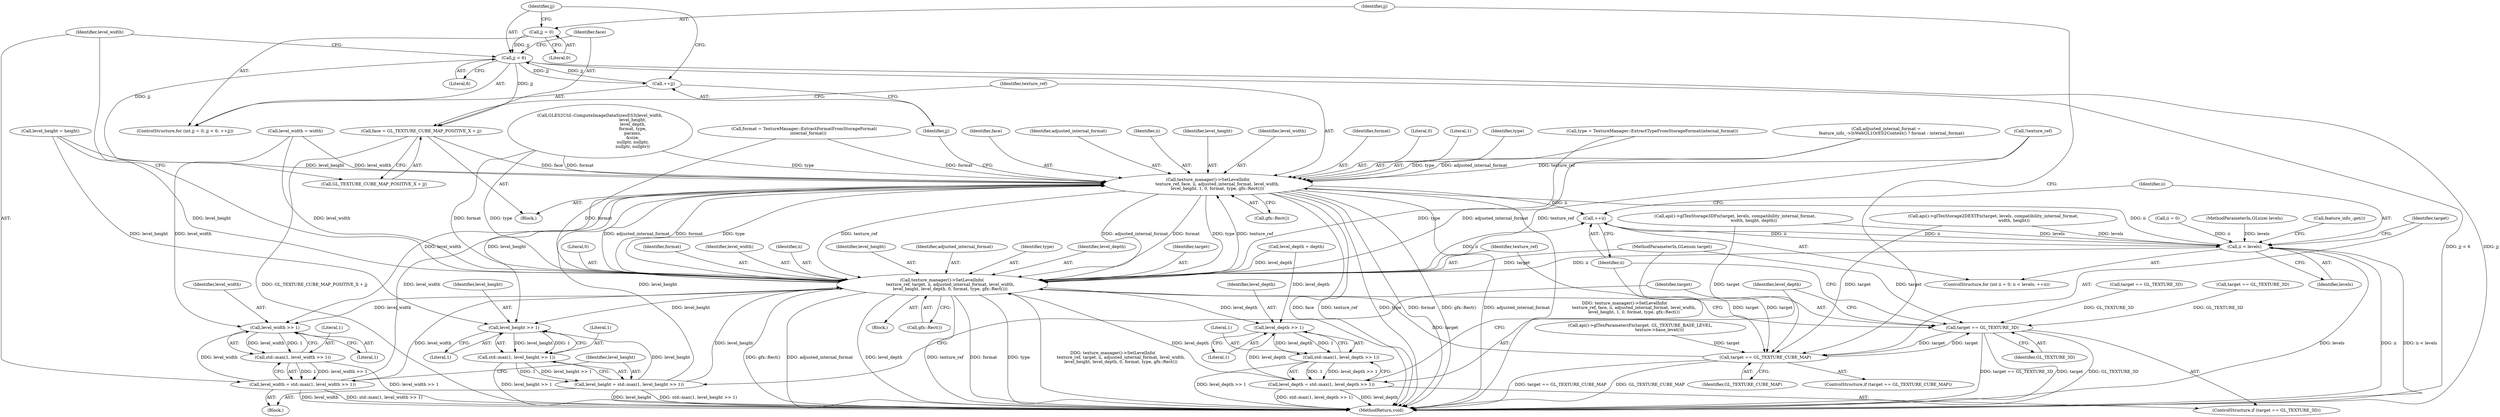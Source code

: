 digraph "0_Chrome_385508dc888ef15d272cdd2705b17996abc519d6_0@integer" {
"1000453" [label="(Call,face = GL_TEXTURE_CUBE_MAP_POSITIVE_X + jj)"];
"1000446" [label="(Call,jj < 6)"];
"1000449" [label="(Call,++jj)"];
"1000443" [label="(Call,jj = 0)"];
"1000458" [label="(Call,texture_manager()->SetLevelInfo(\n              texture_ref, face, ii, adjusted_internal_format, level_width,\n              level_height, 1, 0, format, type, gfx::Rect()))"];
"1000433" [label="(Call,++ii)"];
"1000430" [label="(Call,ii < levels)"];
"1000472" [label="(Call,texture_manager()->SetLevelInfo(\n            texture_ref, target, ii, adjusted_internal_format, level_width,\n            level_height, level_depth, 0, format, type, gfx::Rect()))"];
"1000488" [label="(Call,level_width >> 1)"];
"1000486" [label="(Call,std::max(1, level_width >> 1))"];
"1000484" [label="(Call,level_width = std::max(1, level_width >> 1))"];
"1000495" [label="(Call,level_height >> 1)"];
"1000493" [label="(Call,std::max(1, level_height >> 1))"];
"1000491" [label="(Call,level_height = std::max(1, level_height >> 1))"];
"1000499" [label="(Call,target == GL_TEXTURE_3D)"];
"1000437" [label="(Call,target == GL_TEXTURE_CUBE_MAP)"];
"1000506" [label="(Call,level_depth >> 1)"];
"1000504" [label="(Call,std::max(1, level_depth >> 1))"];
"1000502" [label="(Call,level_depth = std::max(1, level_depth >> 1))"];
"1000480" [label="(Literal,0)"];
"1000487" [label="(Literal,1)"];
"1000458" [label="(Call,texture_manager()->SetLevelInfo(\n              texture_ref, face, ii, adjusted_internal_format, level_width,\n              level_height, 1, 0, format, type, gfx::Rect()))"];
"1000436" [label="(ControlStructure,if (target == GL_TEXTURE_CUBE_MAP))"];
"1000415" [label="(Call,level_depth = depth)"];
"1000467" [label="(Identifier,format)"];
"1000489" [label="(Identifier,level_width)"];
"1000386" [label="(Call,api()->glTexStorage3DFn(target, levels, compatibility_internal_format,\n                            width, height, depth))"];
"1000499" [label="(Call,target == GL_TEXTURE_3D)"];
"1000432" [label="(Identifier,levels)"];
"1000401" [label="(Call,api()->glTexParameteriFn(target, GL_TEXTURE_BASE_LEVEL,\n                             texture->base_level()))"];
"1000434" [label="(Identifier,ii)"];
"1000433" [label="(Call,++ii)"];
"1000492" [label="(Identifier,level_height)"];
"1000451" [label="(Block,)"];
"1000466" [label="(Literal,0)"];
"1000279" [label="(Call,GLES2Util::ComputeImageDataSizesES3(level_width,\n                                                 level_height,\n                                                 level_depth,\n                                                 format, type,\n                                                 params,\n                                                 &size,\n                                                 nullptr, nullptr,\n                                                 nullptr, nullptr))"];
"1000454" [label="(Identifier,face)"];
"1000469" [label="(Call,gfx::Rect())"];
"1000465" [label="(Literal,1)"];
"1000481" [label="(Identifier,format)"];
"1000494" [label="(Literal,1)"];
"1000411" [label="(Call,level_height = height)"];
"1000513" [label="(MethodReturn,void)"];
"1000446" [label="(Call,jj < 6)"];
"1000102" [label="(MethodParameterIn,GLsizei levels)"];
"1000486" [label="(Call,std::max(1, level_width >> 1))"];
"1000453" [label="(Call,face = GL_TEXTURE_CUBE_MAP_POSITIVE_X + jj)"];
"1000101" [label="(MethodParameterIn,GLenum target)"];
"1000471" [label="(Block,)"];
"1000407" [label="(Call,level_width = width)"];
"1000425" [label="(ControlStructure,for (int ii = 0; ii < levels; ++ii))"];
"1000484" [label="(Call,level_width = std::max(1, level_width >> 1))"];
"1000501" [label="(Identifier,GL_TEXTURE_3D)"];
"1000468" [label="(Identifier,type)"];
"1000435" [label="(Block,)"];
"1000445" [label="(Literal,0)"];
"1000498" [label="(ControlStructure,if (target == GL_TEXTURE_3D))"];
"1000212" [label="(Call,format = TextureManager::ExtractFormatFromStorageFormat(\n      internal_format))"];
"1000493" [label="(Call,std::max(1, level_height >> 1))"];
"1000510" [label="(Call,feature_info_.get())"];
"1000473" [label="(Identifier,texture_ref)"];
"1000496" [label="(Identifier,level_height)"];
"1000128" [label="(Call,target == GL_TEXTURE_3D)"];
"1000448" [label="(Literal,6)"];
"1000504" [label="(Call,std::max(1, level_depth >> 1))"];
"1000427" [label="(Call,ii = 0)"];
"1000491" [label="(Call,level_height = std::max(1, level_height >> 1))"];
"1000507" [label="(Identifier,level_depth)"];
"1000430" [label="(Call,ii < levels)"];
"1000500" [label="(Identifier,target)"];
"1000505" [label="(Literal,1)"];
"1000316" [label="(Call,target == GL_TEXTURE_3D)"];
"1000378" [label="(Call,api()->glTexStorage2DEXTFn(target, levels, compatibility_internal_format,\n                               width, height))"];
"1000485" [label="(Identifier,level_width)"];
"1000477" [label="(Identifier,level_width)"];
"1000475" [label="(Identifier,ii)"];
"1000490" [label="(Literal,1)"];
"1000431" [label="(Identifier,ii)"];
"1000460" [label="(Identifier,face)"];
"1000217" [label="(Call,type = TextureManager::ExtractTypeFromStorageFormat(internal_format))"];
"1000478" [label="(Identifier,level_height)"];
"1000455" [label="(Call,GL_TEXTURE_CUBE_MAP_POSITIVE_X + jj)"];
"1000438" [label="(Identifier,target)"];
"1000508" [label="(Literal,1)"];
"1000449" [label="(Call,++jj)"];
"1000502" [label="(Call,level_depth = std::max(1, level_depth >> 1))"];
"1000443" [label="(Call,jj = 0)"];
"1000483" [label="(Call,gfx::Rect())"];
"1000476" [label="(Identifier,adjusted_internal_format)"];
"1000482" [label="(Identifier,type)"];
"1000459" [label="(Identifier,texture_ref)"];
"1000462" [label="(Identifier,adjusted_internal_format)"];
"1000472" [label="(Call,texture_manager()->SetLevelInfo(\n            texture_ref, target, ii, adjusted_internal_format, level_width,\n            level_height, level_depth, 0, format, type, gfx::Rect()))"];
"1000461" [label="(Identifier,ii)"];
"1000464" [label="(Identifier,level_height)"];
"1000447" [label="(Identifier,jj)"];
"1000437" [label="(Call,target == GL_TEXTURE_CUBE_MAP)"];
"1000444" [label="(Identifier,jj)"];
"1000463" [label="(Identifier,level_width)"];
"1000506" [label="(Call,level_depth >> 1)"];
"1000439" [label="(Identifier,GL_TEXTURE_CUBE_MAP)"];
"1000497" [label="(Literal,1)"];
"1000479" [label="(Identifier,level_depth)"];
"1000450" [label="(Identifier,jj)"];
"1000503" [label="(Identifier,level_depth)"];
"1000419" [label="(Call,adjusted_internal_format =\n        feature_info_->IsWebGL1OrES2Context() ? format : internal_format)"];
"1000441" [label="(ControlStructure,for (int jj = 0; jj < 6; ++jj))"];
"1000488" [label="(Call,level_width >> 1)"];
"1000183" [label="(Call,!texture_ref)"];
"1000495" [label="(Call,level_height >> 1)"];
"1000474" [label="(Identifier,target)"];
"1000453" -> "1000451"  [label="AST: "];
"1000453" -> "1000455"  [label="CFG: "];
"1000454" -> "1000453"  [label="AST: "];
"1000455" -> "1000453"  [label="AST: "];
"1000459" -> "1000453"  [label="CFG: "];
"1000453" -> "1000513"  [label="DDG: GL_TEXTURE_CUBE_MAP_POSITIVE_X + jj"];
"1000446" -> "1000453"  [label="DDG: jj"];
"1000453" -> "1000458"  [label="DDG: face"];
"1000446" -> "1000441"  [label="AST: "];
"1000446" -> "1000448"  [label="CFG: "];
"1000447" -> "1000446"  [label="AST: "];
"1000448" -> "1000446"  [label="AST: "];
"1000454" -> "1000446"  [label="CFG: "];
"1000485" -> "1000446"  [label="CFG: "];
"1000446" -> "1000513"  [label="DDG: jj < 6"];
"1000446" -> "1000513"  [label="DDG: jj"];
"1000449" -> "1000446"  [label="DDG: jj"];
"1000443" -> "1000446"  [label="DDG: jj"];
"1000446" -> "1000449"  [label="DDG: jj"];
"1000446" -> "1000455"  [label="DDG: jj"];
"1000449" -> "1000441"  [label="AST: "];
"1000449" -> "1000450"  [label="CFG: "];
"1000450" -> "1000449"  [label="AST: "];
"1000447" -> "1000449"  [label="CFG: "];
"1000443" -> "1000441"  [label="AST: "];
"1000443" -> "1000445"  [label="CFG: "];
"1000444" -> "1000443"  [label="AST: "];
"1000445" -> "1000443"  [label="AST: "];
"1000447" -> "1000443"  [label="CFG: "];
"1000458" -> "1000451"  [label="AST: "];
"1000458" -> "1000469"  [label="CFG: "];
"1000459" -> "1000458"  [label="AST: "];
"1000460" -> "1000458"  [label="AST: "];
"1000461" -> "1000458"  [label="AST: "];
"1000462" -> "1000458"  [label="AST: "];
"1000463" -> "1000458"  [label="AST: "];
"1000464" -> "1000458"  [label="AST: "];
"1000465" -> "1000458"  [label="AST: "];
"1000466" -> "1000458"  [label="AST: "];
"1000467" -> "1000458"  [label="AST: "];
"1000468" -> "1000458"  [label="AST: "];
"1000469" -> "1000458"  [label="AST: "];
"1000450" -> "1000458"  [label="CFG: "];
"1000458" -> "1000513"  [label="DDG: face"];
"1000458" -> "1000513"  [label="DDG: texture_ref"];
"1000458" -> "1000513"  [label="DDG: type"];
"1000458" -> "1000513"  [label="DDG: format"];
"1000458" -> "1000513"  [label="DDG: gfx::Rect()"];
"1000458" -> "1000513"  [label="DDG: adjusted_internal_format"];
"1000458" -> "1000513"  [label="DDG: texture_manager()->SetLevelInfo(\n              texture_ref, face, ii, adjusted_internal_format, level_width,\n              level_height, 1, 0, format, type, gfx::Rect())"];
"1000458" -> "1000433"  [label="DDG: ii"];
"1000183" -> "1000458"  [label="DDG: texture_ref"];
"1000472" -> "1000458"  [label="DDG: texture_ref"];
"1000472" -> "1000458"  [label="DDG: adjusted_internal_format"];
"1000472" -> "1000458"  [label="DDG: format"];
"1000472" -> "1000458"  [label="DDG: type"];
"1000430" -> "1000458"  [label="DDG: ii"];
"1000419" -> "1000458"  [label="DDG: adjusted_internal_format"];
"1000407" -> "1000458"  [label="DDG: level_width"];
"1000484" -> "1000458"  [label="DDG: level_width"];
"1000411" -> "1000458"  [label="DDG: level_height"];
"1000491" -> "1000458"  [label="DDG: level_height"];
"1000212" -> "1000458"  [label="DDG: format"];
"1000279" -> "1000458"  [label="DDG: format"];
"1000279" -> "1000458"  [label="DDG: type"];
"1000217" -> "1000458"  [label="DDG: type"];
"1000458" -> "1000472"  [label="DDG: texture_ref"];
"1000458" -> "1000472"  [label="DDG: adjusted_internal_format"];
"1000458" -> "1000472"  [label="DDG: format"];
"1000458" -> "1000472"  [label="DDG: type"];
"1000458" -> "1000488"  [label="DDG: level_width"];
"1000458" -> "1000495"  [label="DDG: level_height"];
"1000433" -> "1000425"  [label="AST: "];
"1000433" -> "1000434"  [label="CFG: "];
"1000434" -> "1000433"  [label="AST: "];
"1000431" -> "1000433"  [label="CFG: "];
"1000433" -> "1000430"  [label="DDG: ii"];
"1000472" -> "1000433"  [label="DDG: ii"];
"1000430" -> "1000433"  [label="DDG: ii"];
"1000430" -> "1000425"  [label="AST: "];
"1000430" -> "1000432"  [label="CFG: "];
"1000431" -> "1000430"  [label="AST: "];
"1000432" -> "1000430"  [label="AST: "];
"1000438" -> "1000430"  [label="CFG: "];
"1000510" -> "1000430"  [label="CFG: "];
"1000430" -> "1000513"  [label="DDG: levels"];
"1000430" -> "1000513"  [label="DDG: ii"];
"1000430" -> "1000513"  [label="DDG: ii < levels"];
"1000427" -> "1000430"  [label="DDG: ii"];
"1000378" -> "1000430"  [label="DDG: levels"];
"1000386" -> "1000430"  [label="DDG: levels"];
"1000102" -> "1000430"  [label="DDG: levels"];
"1000430" -> "1000472"  [label="DDG: ii"];
"1000472" -> "1000471"  [label="AST: "];
"1000472" -> "1000483"  [label="CFG: "];
"1000473" -> "1000472"  [label="AST: "];
"1000474" -> "1000472"  [label="AST: "];
"1000475" -> "1000472"  [label="AST: "];
"1000476" -> "1000472"  [label="AST: "];
"1000477" -> "1000472"  [label="AST: "];
"1000478" -> "1000472"  [label="AST: "];
"1000479" -> "1000472"  [label="AST: "];
"1000480" -> "1000472"  [label="AST: "];
"1000481" -> "1000472"  [label="AST: "];
"1000482" -> "1000472"  [label="AST: "];
"1000483" -> "1000472"  [label="AST: "];
"1000485" -> "1000472"  [label="CFG: "];
"1000472" -> "1000513"  [label="DDG: texture_manager()->SetLevelInfo(\n            texture_ref, target, ii, adjusted_internal_format, level_width,\n            level_height, level_depth, 0, format, type, gfx::Rect())"];
"1000472" -> "1000513"  [label="DDG: gfx::Rect()"];
"1000472" -> "1000513"  [label="DDG: adjusted_internal_format"];
"1000472" -> "1000513"  [label="DDG: level_depth"];
"1000472" -> "1000513"  [label="DDG: texture_ref"];
"1000472" -> "1000513"  [label="DDG: format"];
"1000472" -> "1000513"  [label="DDG: type"];
"1000183" -> "1000472"  [label="DDG: texture_ref"];
"1000437" -> "1000472"  [label="DDG: target"];
"1000101" -> "1000472"  [label="DDG: target"];
"1000419" -> "1000472"  [label="DDG: adjusted_internal_format"];
"1000407" -> "1000472"  [label="DDG: level_width"];
"1000484" -> "1000472"  [label="DDG: level_width"];
"1000411" -> "1000472"  [label="DDG: level_height"];
"1000491" -> "1000472"  [label="DDG: level_height"];
"1000502" -> "1000472"  [label="DDG: level_depth"];
"1000415" -> "1000472"  [label="DDG: level_depth"];
"1000212" -> "1000472"  [label="DDG: format"];
"1000279" -> "1000472"  [label="DDG: format"];
"1000279" -> "1000472"  [label="DDG: type"];
"1000217" -> "1000472"  [label="DDG: type"];
"1000472" -> "1000488"  [label="DDG: level_width"];
"1000472" -> "1000495"  [label="DDG: level_height"];
"1000472" -> "1000499"  [label="DDG: target"];
"1000472" -> "1000506"  [label="DDG: level_depth"];
"1000488" -> "1000486"  [label="AST: "];
"1000488" -> "1000490"  [label="CFG: "];
"1000489" -> "1000488"  [label="AST: "];
"1000490" -> "1000488"  [label="AST: "];
"1000486" -> "1000488"  [label="CFG: "];
"1000488" -> "1000486"  [label="DDG: level_width"];
"1000488" -> "1000486"  [label="DDG: 1"];
"1000407" -> "1000488"  [label="DDG: level_width"];
"1000484" -> "1000488"  [label="DDG: level_width"];
"1000486" -> "1000484"  [label="AST: "];
"1000487" -> "1000486"  [label="AST: "];
"1000484" -> "1000486"  [label="CFG: "];
"1000486" -> "1000513"  [label="DDG: level_width >> 1"];
"1000486" -> "1000484"  [label="DDG: 1"];
"1000486" -> "1000484"  [label="DDG: level_width >> 1"];
"1000484" -> "1000435"  [label="AST: "];
"1000485" -> "1000484"  [label="AST: "];
"1000492" -> "1000484"  [label="CFG: "];
"1000484" -> "1000513"  [label="DDG: std::max(1, level_width >> 1)"];
"1000484" -> "1000513"  [label="DDG: level_width"];
"1000495" -> "1000493"  [label="AST: "];
"1000495" -> "1000497"  [label="CFG: "];
"1000496" -> "1000495"  [label="AST: "];
"1000497" -> "1000495"  [label="AST: "];
"1000493" -> "1000495"  [label="CFG: "];
"1000495" -> "1000493"  [label="DDG: level_height"];
"1000495" -> "1000493"  [label="DDG: 1"];
"1000411" -> "1000495"  [label="DDG: level_height"];
"1000491" -> "1000495"  [label="DDG: level_height"];
"1000493" -> "1000491"  [label="AST: "];
"1000494" -> "1000493"  [label="AST: "];
"1000491" -> "1000493"  [label="CFG: "];
"1000493" -> "1000513"  [label="DDG: level_height >> 1"];
"1000493" -> "1000491"  [label="DDG: 1"];
"1000493" -> "1000491"  [label="DDG: level_height >> 1"];
"1000491" -> "1000435"  [label="AST: "];
"1000492" -> "1000491"  [label="AST: "];
"1000500" -> "1000491"  [label="CFG: "];
"1000491" -> "1000513"  [label="DDG: std::max(1, level_height >> 1)"];
"1000491" -> "1000513"  [label="DDG: level_height"];
"1000499" -> "1000498"  [label="AST: "];
"1000499" -> "1000501"  [label="CFG: "];
"1000500" -> "1000499"  [label="AST: "];
"1000501" -> "1000499"  [label="AST: "];
"1000503" -> "1000499"  [label="CFG: "];
"1000434" -> "1000499"  [label="CFG: "];
"1000499" -> "1000513"  [label="DDG: target == GL_TEXTURE_3D"];
"1000499" -> "1000513"  [label="DDG: target"];
"1000499" -> "1000513"  [label="DDG: GL_TEXTURE_3D"];
"1000499" -> "1000437"  [label="DDG: target"];
"1000437" -> "1000499"  [label="DDG: target"];
"1000101" -> "1000499"  [label="DDG: target"];
"1000128" -> "1000499"  [label="DDG: GL_TEXTURE_3D"];
"1000316" -> "1000499"  [label="DDG: GL_TEXTURE_3D"];
"1000437" -> "1000436"  [label="AST: "];
"1000437" -> "1000439"  [label="CFG: "];
"1000438" -> "1000437"  [label="AST: "];
"1000439" -> "1000437"  [label="AST: "];
"1000444" -> "1000437"  [label="CFG: "];
"1000473" -> "1000437"  [label="CFG: "];
"1000437" -> "1000513"  [label="DDG: target == GL_TEXTURE_CUBE_MAP"];
"1000437" -> "1000513"  [label="DDG: GL_TEXTURE_CUBE_MAP"];
"1000401" -> "1000437"  [label="DDG: target"];
"1000378" -> "1000437"  [label="DDG: target"];
"1000386" -> "1000437"  [label="DDG: target"];
"1000101" -> "1000437"  [label="DDG: target"];
"1000506" -> "1000504"  [label="AST: "];
"1000506" -> "1000508"  [label="CFG: "];
"1000507" -> "1000506"  [label="AST: "];
"1000508" -> "1000506"  [label="AST: "];
"1000504" -> "1000506"  [label="CFG: "];
"1000506" -> "1000504"  [label="DDG: level_depth"];
"1000506" -> "1000504"  [label="DDG: 1"];
"1000502" -> "1000506"  [label="DDG: level_depth"];
"1000415" -> "1000506"  [label="DDG: level_depth"];
"1000504" -> "1000502"  [label="AST: "];
"1000505" -> "1000504"  [label="AST: "];
"1000502" -> "1000504"  [label="CFG: "];
"1000504" -> "1000513"  [label="DDG: level_depth >> 1"];
"1000504" -> "1000502"  [label="DDG: 1"];
"1000504" -> "1000502"  [label="DDG: level_depth >> 1"];
"1000502" -> "1000498"  [label="AST: "];
"1000503" -> "1000502"  [label="AST: "];
"1000434" -> "1000502"  [label="CFG: "];
"1000502" -> "1000513"  [label="DDG: level_depth"];
"1000502" -> "1000513"  [label="DDG: std::max(1, level_depth >> 1)"];
}
